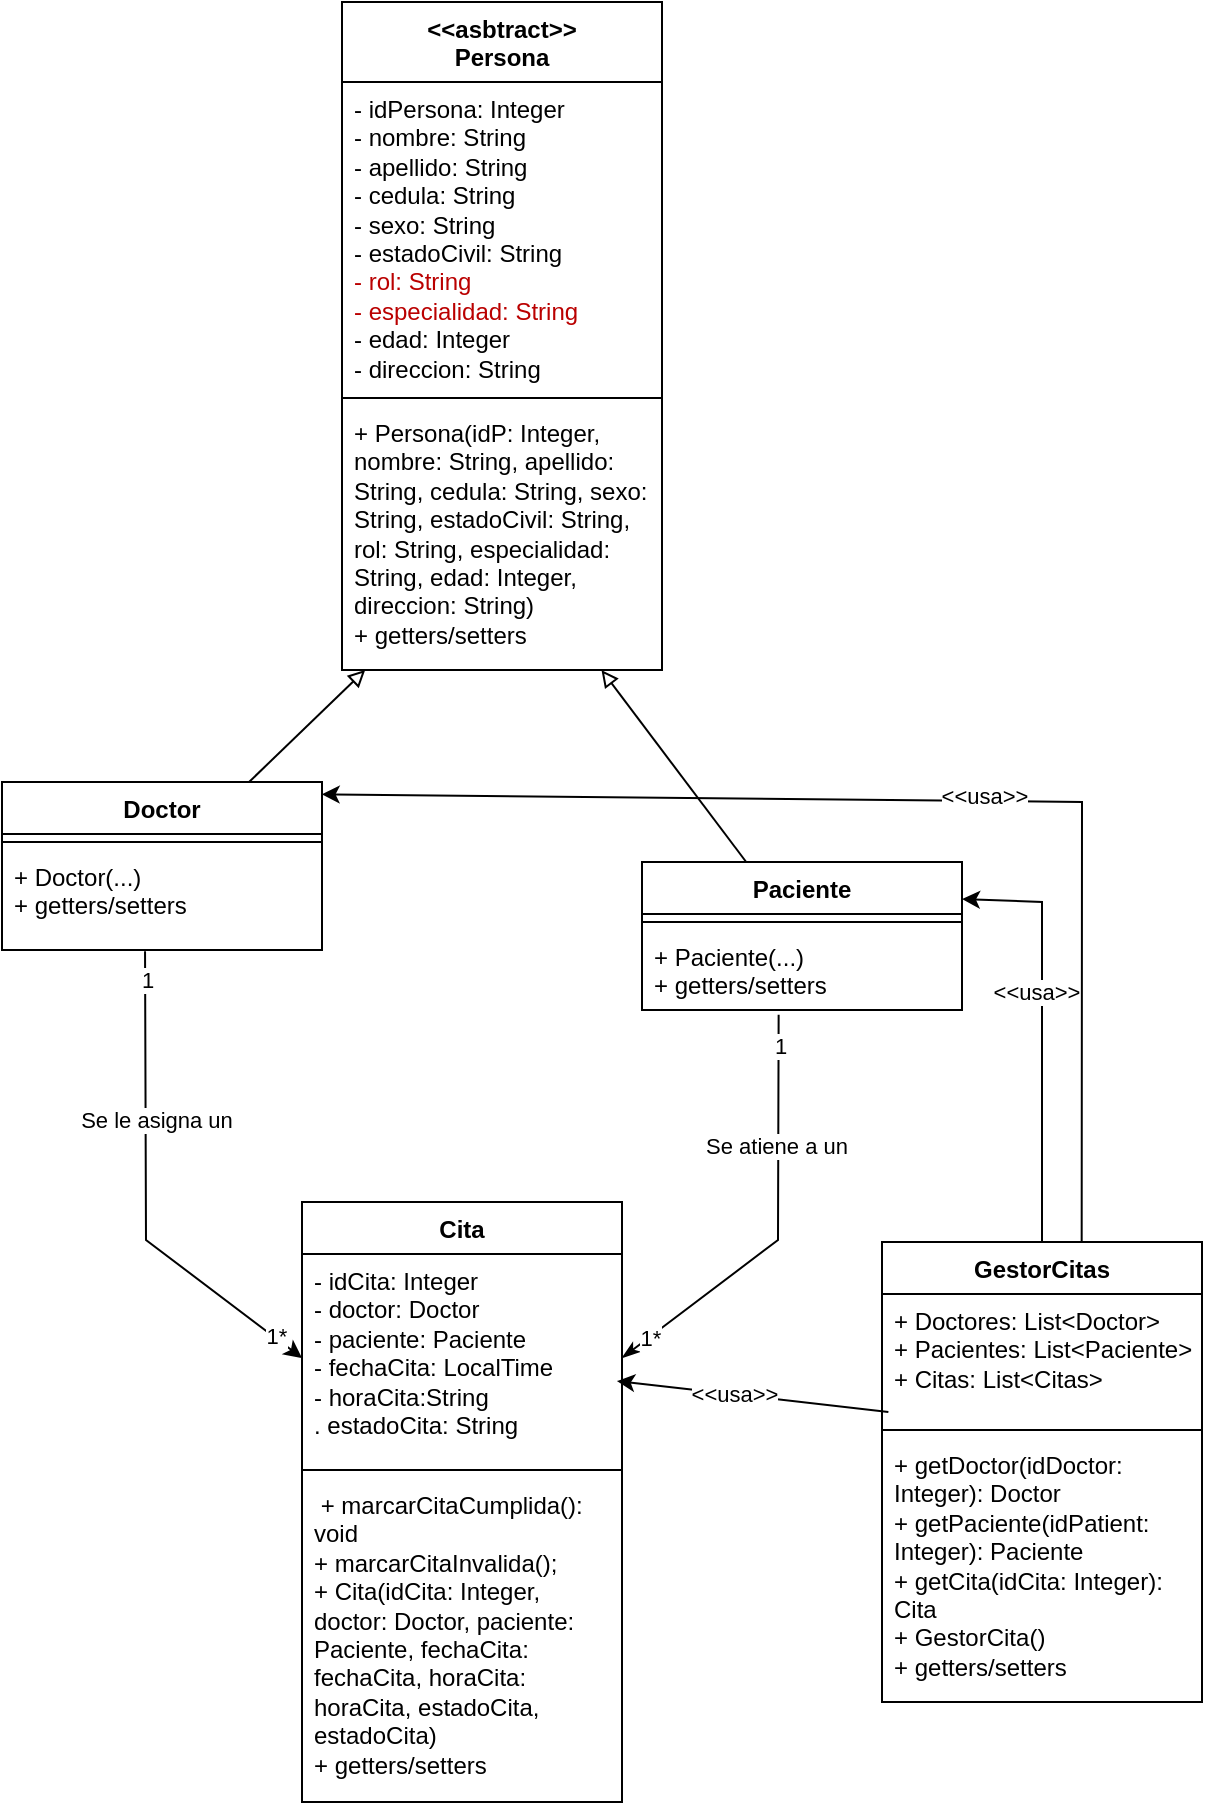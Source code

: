 <mxfile>
    <diagram id="h_7_lzenIFRNBfvhDKCp" name="Page-1">
        <mxGraphModel dx="986" dy="1503" grid="1" gridSize="10" guides="1" tooltips="1" connect="1" arrows="1" fold="1" page="1" pageScale="1" pageWidth="850" pageHeight="1100" math="0" shadow="0">
            <root>
                <mxCell id="0"/>
                <mxCell id="1" parent="0"/>
                <mxCell id="2" value="&amp;lt;&amp;lt;asbtract&amp;gt;&amp;gt;&lt;br&gt;Persona" style="swimlane;fontStyle=1;align=center;verticalAlign=top;childLayout=stackLayout;horizontal=1;startSize=40;horizontalStack=0;resizeParent=1;resizeParentMax=0;resizeLast=0;collapsible=1;marginBottom=0;whiteSpace=wrap;html=1;" parent="1" vertex="1">
                    <mxGeometry x="330" y="-90" width="160" height="334" as="geometry"/>
                </mxCell>
                <mxCell id="3" value="&lt;font style=&quot;color: light-dark(rgb(0, 0, 0), rgb(255, 255, 255));&quot;&gt;- idPersona: Integer&lt;/font&gt;&lt;div&gt;&lt;font style=&quot;color: light-dark(rgb(0, 0, 0), rgb(255, 255, 255));&quot;&gt;- nombre: String&lt;/font&gt;&lt;/div&gt;&lt;div&gt;&lt;font style=&quot;color: light-dark(rgb(0, 0, 0), rgb(255, 255, 255));&quot;&gt;- apellido: String&lt;/font&gt;&lt;/div&gt;&lt;div&gt;&lt;font style=&quot;color: light-dark(rgb(0, 0, 0), rgb(255, 255, 255));&quot;&gt;- cedula: String&lt;br&gt;- sexo: String&lt;/font&gt;&lt;/div&gt;&lt;div&gt;&lt;font style=&quot;color: light-dark(rgb(0, 0, 0), rgb(255, 255, 255));&quot;&gt;- estadoCivil: String&lt;/font&gt;&lt;/div&gt;&lt;div&gt;&lt;font style=&quot;&quot;&gt;&lt;font color=&quot;rgba(0, 0, 0, 0)&quot;&gt;- rol: String&lt;/font&gt;&lt;/font&gt;&lt;/div&gt;&lt;div&gt;&lt;font style=&quot;&quot;&gt;&lt;font color=&quot;rgba(0, 0, 0, 0)&quot;&gt;- especialidad: String&lt;/font&gt;&lt;/font&gt;&lt;/div&gt;&lt;div&gt;&lt;font style=&quot;color: light-dark(rgb(0, 0, 0), rgb(255, 255, 255));&quot;&gt;- edad: Integer&lt;/font&gt;&lt;/div&gt;&lt;div&gt;&lt;font style=&quot;color: light-dark(rgb(0, 0, 0), rgb(255, 255, 255));&quot;&gt;- direccion: String&lt;/font&gt;&lt;/div&gt;" style="text;strokeColor=none;fillColor=none;align=left;verticalAlign=top;spacingLeft=4;spacingRight=4;overflow=hidden;rotatable=0;points=[[0,0.5],[1,0.5]];portConstraint=eastwest;whiteSpace=wrap;html=1;" parent="2" vertex="1">
                    <mxGeometry y="40" width="160" height="154" as="geometry"/>
                </mxCell>
                <mxCell id="4" value="" style="line;strokeWidth=1;fillColor=none;align=left;verticalAlign=middle;spacingTop=-1;spacingLeft=3;spacingRight=3;rotatable=0;labelPosition=right;points=[];portConstraint=eastwest;strokeColor=inherit;" parent="2" vertex="1">
                    <mxGeometry y="194" width="160" height="8" as="geometry"/>
                </mxCell>
                <mxCell id="5" value="&lt;font style=&quot;color: light-dark(rgb(0, 0, 0), rgb(255, 255, 255));&quot;&gt;+ Persona(idP: Integer, nombre: String, apellido: String, cedula: String, sexo: String, estadoCivil: String, rol: String, especialidad: String, edad: Integer, direccion: String)&lt;/font&gt;&lt;div&gt;&lt;font style=&quot;color: light-dark(rgb(0, 0, 0), rgb(255, 255, 255));&quot;&gt;+ getters/setters&amp;nbsp;&lt;/font&gt;&lt;/div&gt;" style="text;strokeColor=none;fillColor=none;align=left;verticalAlign=top;spacingLeft=4;spacingRight=4;overflow=hidden;rotatable=0;points=[[0,0.5],[1,0.5]];portConstraint=eastwest;whiteSpace=wrap;html=1;" parent="2" vertex="1">
                    <mxGeometry y="202" width="160" height="132" as="geometry"/>
                </mxCell>
                <mxCell id="29" style="edgeStyle=none;html=1;endArrow=block;endFill=0;" parent="1" source="6" target="5" edge="1">
                    <mxGeometry relative="1" as="geometry"/>
                </mxCell>
                <mxCell id="6" value="Doctor" style="swimlane;fontStyle=1;align=center;verticalAlign=top;childLayout=stackLayout;horizontal=1;startSize=26;horizontalStack=0;resizeParent=1;resizeParentMax=0;resizeLast=0;collapsible=1;marginBottom=0;whiteSpace=wrap;html=1;" parent="1" vertex="1">
                    <mxGeometry x="160" y="300" width="160" height="84" as="geometry"/>
                </mxCell>
                <mxCell id="8" value="" style="line;strokeWidth=1;fillColor=none;align=left;verticalAlign=middle;spacingTop=-1;spacingLeft=3;spacingRight=3;rotatable=0;labelPosition=right;points=[];portConstraint=eastwest;strokeColor=inherit;" parent="6" vertex="1">
                    <mxGeometry y="26" width="160" height="8" as="geometry"/>
                </mxCell>
                <mxCell id="9" value="&lt;font style=&quot;scrollbar-color: light-dark(#e2e2e2, #4b4b4b)&lt;br/&gt;&#x9;&#x9;&#x9;&#x9;&#x9;light-dark(#fbfbfb, var(--dark-panel-color)); color: light-dark(rgb(0, 0, 0), rgb(255, 255, 255));&quot;&gt;+ Doctor(...)&lt;/font&gt;&lt;div style=&quot;scrollbar-color: light-dark(#e2e2e2, #4b4b4b)&lt;br/&gt;&#x9;&#x9;&#x9;&#x9;&#x9;light-dark(#fbfbfb, var(--dark-panel-color));&quot;&gt;&lt;font style=&quot;scrollbar-color: light-dark(#e2e2e2, #4b4b4b)&lt;br/&gt;&#x9;&#x9;&#x9;&#x9;&#x9;light-dark(#fbfbfb, var(--dark-panel-color)); color: light-dark(rgb(0, 0, 0), rgb(255, 255, 255));&quot;&gt;+ getters/setters&amp;nbsp;&lt;/font&gt;&lt;/div&gt;" style="text;strokeColor=none;fillColor=none;align=left;verticalAlign=top;spacingLeft=4;spacingRight=4;overflow=hidden;rotatable=0;points=[[0,0.5],[1,0.5]];portConstraint=eastwest;whiteSpace=wrap;html=1;" parent="6" vertex="1">
                    <mxGeometry y="34" width="160" height="50" as="geometry"/>
                </mxCell>
                <mxCell id="10" value="Paciente" style="swimlane;fontStyle=1;align=center;verticalAlign=top;childLayout=stackLayout;horizontal=1;startSize=26;horizontalStack=0;resizeParent=1;resizeParentMax=0;resizeLast=0;collapsible=1;marginBottom=0;whiteSpace=wrap;html=1;" parent="1" vertex="1">
                    <mxGeometry x="480" y="340" width="160" height="74" as="geometry"/>
                </mxCell>
                <mxCell id="12" value="" style="line;strokeWidth=1;fillColor=none;align=left;verticalAlign=middle;spacingTop=-1;spacingLeft=3;spacingRight=3;rotatable=0;labelPosition=right;points=[];portConstraint=eastwest;strokeColor=inherit;" parent="10" vertex="1">
                    <mxGeometry y="26" width="160" height="8" as="geometry"/>
                </mxCell>
                <mxCell id="13" value="&lt;font style=&quot;scrollbar-color: light-dark(#e2e2e2, #4b4b4b)&lt;br/&gt;&#x9;&#x9;&#x9;&#x9;&#x9;light-dark(#fbfbfb, var(--dark-panel-color)); color: light-dark(rgb(0, 0, 0), rgb(255, 255, 255));&quot;&gt;+ Paciente(...)&lt;/font&gt;&lt;div style=&quot;scrollbar-color: light-dark(#e2e2e2, #4b4b4b)&lt;br/&gt;&#x9;&#x9;&#x9;&#x9;&#x9;light-dark(#fbfbfb, var(--dark-panel-color));&quot;&gt;&lt;font style=&quot;scrollbar-color: light-dark(#e2e2e2, #4b4b4b)&lt;br/&gt;&#x9;&#x9;&#x9;&#x9;&#x9;light-dark(#fbfbfb, var(--dark-panel-color)); color: light-dark(rgb(0, 0, 0), rgb(255, 255, 255));&quot;&gt;+ getters/setters&amp;nbsp;&lt;/font&gt;&lt;/div&gt;" style="text;strokeColor=none;fillColor=none;align=left;verticalAlign=top;spacingLeft=4;spacingRight=4;overflow=hidden;rotatable=0;points=[[0,0.5],[1,0.5]];portConstraint=eastwest;whiteSpace=wrap;html=1;" parent="10" vertex="1">
                    <mxGeometry y="34" width="160" height="40" as="geometry"/>
                </mxCell>
                <mxCell id="14" value="Cita" style="swimlane;fontStyle=1;align=center;verticalAlign=top;childLayout=stackLayout;horizontal=1;startSize=26;horizontalStack=0;resizeParent=1;resizeParentMax=0;resizeLast=0;collapsible=1;marginBottom=0;whiteSpace=wrap;html=1;" parent="1" vertex="1">
                    <mxGeometry x="310" y="510" width="160" height="300" as="geometry"/>
                </mxCell>
                <mxCell id="15" value="&lt;font style=&quot;color: light-dark(rgb(0, 0, 0), rgb(255, 255, 255));&quot;&gt;- idCita: Integer&lt;/font&gt;&lt;div&gt;&lt;font style=&quot;color: light-dark(rgb(0, 0, 0), rgb(255, 255, 255));&quot;&gt;- doctor: Doctor&lt;/font&gt;&lt;/div&gt;&lt;div&gt;&lt;font style=&quot;&quot;&gt;&lt;font style=&quot;color: light-dark(rgb(0, 0, 0), rgb(255, 255, 255));&quot;&gt;- paciente: Paciente&lt;/font&gt;&lt;/font&gt;&lt;/div&gt;&lt;div&gt;&lt;font style=&quot;&quot;&gt;&lt;font style=&quot;color: light-dark(rgb(0, 0, 0), rgb(255, 255, 255));&quot;&gt;- fechaCita: LocalTime&lt;/font&gt;&lt;/font&gt;&lt;/div&gt;&lt;div&gt;&lt;font style=&quot;&quot;&gt;&lt;font style=&quot;color: light-dark(rgb(0, 0, 0), rgb(255, 255, 255));&quot;&gt;- horaCita:String&lt;/font&gt;&lt;/font&gt;&lt;/div&gt;&lt;div&gt;&lt;font style=&quot;&quot;&gt;&lt;font style=&quot;color: light-dark(rgb(0, 0, 0), rgb(255, 255, 255));&quot;&gt;. estadoCita: String&lt;/font&gt;&lt;/font&gt;&lt;/div&gt;&lt;div&gt;&lt;font style=&quot;&quot;&gt;&lt;font style=&quot;color: light-dark(rgb(0, 0, 0), rgb(255, 255, 255));&quot;&gt;&lt;br&gt;&lt;/font&gt;&lt;/font&gt;&lt;div&gt;&lt;br&gt;&lt;/div&gt;&lt;/div&gt;" style="text;strokeColor=none;fillColor=none;align=left;verticalAlign=top;spacingLeft=4;spacingRight=4;overflow=hidden;rotatable=0;points=[[0,0.5],[1,0.5]];portConstraint=eastwest;whiteSpace=wrap;html=1;" parent="14" vertex="1">
                    <mxGeometry y="26" width="160" height="104" as="geometry"/>
                </mxCell>
                <mxCell id="16" value="" style="line;strokeWidth=1;fillColor=none;align=left;verticalAlign=middle;spacingTop=-1;spacingLeft=3;spacingRight=3;rotatable=0;labelPosition=right;points=[];portConstraint=eastwest;strokeColor=inherit;" parent="14" vertex="1">
                    <mxGeometry y="130" width="160" height="8" as="geometry"/>
                </mxCell>
                <mxCell id="17" value="&lt;font style=&quot;color: light-dark(rgb(0, 0, 0), rgb(255, 255, 255));&quot;&gt;&amp;nbsp;+ marcarCitaCumplida(): void&lt;/font&gt;&lt;div&gt;&lt;font style=&quot;color: light-dark(rgb(0, 0, 0), rgb(255, 255, 255));&quot;&gt;+ marcarCitaInvalida();&lt;/font&gt;&lt;/div&gt;&lt;div&gt;&lt;font style=&quot;&quot;&gt;&lt;font style=&quot;color: light-dark(rgb(0, 0, 0), rgb(255, 255, 255));&quot;&gt;+ Cita(idCita: Integer, doctor: Doctor, paciente: Paciente, fechaCita: fechaCita, horaCita: horaCita, estadoCita, estadoCita)&lt;/font&gt;&lt;/font&gt;&lt;/div&gt;&lt;div&gt;&lt;font style=&quot;&quot;&gt;&lt;font style=&quot;color: light-dark(rgb(0, 0, 0), rgb(255, 255, 255));&quot;&gt;+ getters/setters&lt;/font&gt;&lt;/font&gt;&lt;/div&gt;&lt;div&gt;&lt;font style=&quot;&quot;&gt;&lt;font style=&quot;color: light-dark(rgb(0, 0, 0), rgb(255, 255, 255));&quot;&gt;&lt;br&gt;&lt;/font&gt;&lt;/font&gt;&lt;div&gt;&lt;br&gt;&lt;/div&gt;&lt;/div&gt;" style="text;strokeColor=none;fillColor=none;align=left;verticalAlign=top;spacingLeft=4;spacingRight=4;overflow=hidden;rotatable=0;points=[[0,0.5],[1,0.5]];portConstraint=eastwest;whiteSpace=wrap;html=1;" parent="14" vertex="1">
                    <mxGeometry y="138" width="160" height="162" as="geometry"/>
                </mxCell>
                <mxCell id="19" style="edgeStyle=none;html=1;exitX=0;exitY=0.5;exitDx=0;exitDy=0;entryX=0.447;entryY=1.013;entryDx=0;entryDy=0;entryPerimeter=0;endArrow=none;endFill=0;rounded=0;curved=0;startArrow=classic;startFill=1;" parent="1" source="15" target="9" edge="1">
                    <mxGeometry relative="1" as="geometry">
                        <Array as="points">
                            <mxPoint x="232" y="529"/>
                        </Array>
                    </mxGeometry>
                </mxCell>
                <mxCell id="21" value="Se le asigna un" style="edgeLabel;html=1;align=center;verticalAlign=middle;resizable=0;points=[];" parent="19" vertex="1" connectable="0">
                    <mxGeometry x="0.306" y="-5" relative="1" as="geometry">
                        <mxPoint as="offset"/>
                    </mxGeometry>
                </mxCell>
                <mxCell id="22" value="1*" style="edgeLabel;html=1;align=center;verticalAlign=middle;resizable=0;points=[];" parent="19" vertex="1" connectable="0">
                    <mxGeometry x="-0.853" relative="1" as="geometry">
                        <mxPoint x="1" as="offset"/>
                    </mxGeometry>
                </mxCell>
                <mxCell id="23" value="&amp;nbsp;1" style="edgeLabel;html=1;align=center;verticalAlign=middle;resizable=0;points=[];" parent="19" vertex="1" connectable="0">
                    <mxGeometry x="0.887" y="1" relative="1" as="geometry">
                        <mxPoint as="offset"/>
                    </mxGeometry>
                </mxCell>
                <mxCell id="24" style="edgeStyle=none;html=1;exitX=1;exitY=0.5;exitDx=0;exitDy=0;entryX=0.427;entryY=1.058;entryDx=0;entryDy=0;entryPerimeter=0;rounded=0;curved=0;endArrow=none;endFill=0;startArrow=classicThin;startFill=1;" parent="1" source="15" target="13" edge="1">
                    <mxGeometry relative="1" as="geometry">
                        <Array as="points">
                            <mxPoint x="548" y="529"/>
                        </Array>
                    </mxGeometry>
                </mxCell>
                <mxCell id="25" value="Se atiene a un" style="edgeLabel;html=1;align=center;verticalAlign=middle;resizable=0;points=[];" parent="24" vertex="1" connectable="0">
                    <mxGeometry x="0.38" y="1" relative="1" as="geometry">
                        <mxPoint as="offset"/>
                    </mxGeometry>
                </mxCell>
                <mxCell id="27" value="1" style="edgeLabel;html=1;align=center;verticalAlign=middle;resizable=0;points=[];" parent="24" vertex="1" connectable="0">
                    <mxGeometry x="0.856" relative="1" as="geometry">
                        <mxPoint as="offset"/>
                    </mxGeometry>
                </mxCell>
                <mxCell id="28" value="1*" style="edgeLabel;html=1;align=center;verticalAlign=middle;resizable=0;points=[];" parent="24" vertex="1" connectable="0">
                    <mxGeometry x="-0.835" relative="1" as="geometry">
                        <mxPoint as="offset"/>
                    </mxGeometry>
                </mxCell>
                <mxCell id="30" style="edgeStyle=none;html=1;endArrow=block;endFill=0;" parent="1" source="10" target="5" edge="1">
                    <mxGeometry relative="1" as="geometry"/>
                </mxCell>
                <mxCell id="54" style="edgeStyle=none;html=1;entryX=0.999;entryY=0.073;entryDx=0;entryDy=0;entryPerimeter=0;rounded=0;curved=0;exitX=0.624;exitY=0.007;exitDx=0;exitDy=0;exitPerimeter=0;" edge="1" parent="1" source="39" target="6">
                    <mxGeometry relative="1" as="geometry">
                        <mxPoint x="690.0" y="70" as="targetPoint"/>
                        <mxPoint x="700" y="540" as="sourcePoint"/>
                        <Array as="points">
                            <mxPoint x="700" y="310"/>
                        </Array>
                    </mxGeometry>
                </mxCell>
                <mxCell id="57" value="&amp;lt;&amp;lt;usa&amp;gt;&amp;gt;" style="edgeLabel;html=1;align=center;verticalAlign=middle;resizable=0;points=[];" connectable="0" vertex="1" parent="54">
                    <mxGeometry x="-0.099" y="-3" relative="1" as="geometry">
                        <mxPoint as="offset"/>
                    </mxGeometry>
                </mxCell>
                <mxCell id="58" style="edgeStyle=none;html=1;entryX=1;entryY=0.25;entryDx=0;entryDy=0;strokeColor=default;rounded=0;curved=0;" edge="1" parent="1" source="39" target="10">
                    <mxGeometry relative="1" as="geometry">
                        <mxPoint x="780" y="300" as="targetPoint"/>
                        <Array as="points">
                            <mxPoint x="680" y="360"/>
                        </Array>
                    </mxGeometry>
                </mxCell>
                <mxCell id="59" value="&amp;lt;&amp;lt;usa&amp;gt;&amp;gt;" style="edgeLabel;html=1;align=center;verticalAlign=middle;resizable=0;points=[];" connectable="0" vertex="1" parent="58">
                    <mxGeometry x="0.189" y="3" relative="1" as="geometry">
                        <mxPoint as="offset"/>
                    </mxGeometry>
                </mxCell>
                <mxCell id="39" value="GestorCitas" style="swimlane;fontStyle=1;align=center;verticalAlign=top;childLayout=stackLayout;horizontal=1;startSize=26;horizontalStack=0;resizeParent=1;resizeParentMax=0;resizeLast=0;collapsible=1;marginBottom=0;whiteSpace=wrap;html=1;" parent="1" vertex="1">
                    <mxGeometry x="600" y="530" width="160" height="230" as="geometry"/>
                </mxCell>
                <mxCell id="40" value="&lt;font style=&quot;color: light-dark(rgb(0, 0, 0), rgb(255, 255, 255));&quot;&gt;+ Doctores: List&amp;lt;Doctor&amp;gt;&lt;/font&gt;&lt;div&gt;&lt;font style=&quot;color: light-dark(rgb(0, 0, 0), rgb(255, 255, 255));&quot;&gt;+ Pacientes: List&amp;lt;Paciente&amp;gt;&lt;/font&gt;&lt;/div&gt;&lt;div&gt;&lt;font style=&quot;color: light-dark(rgb(0, 0, 0), rgb(255, 255, 255));&quot;&gt;+ Citas: List&amp;lt;Citas&amp;gt;&lt;/font&gt;&lt;/div&gt;" style="text;strokeColor=none;fillColor=none;align=left;verticalAlign=top;spacingLeft=4;spacingRight=4;overflow=hidden;rotatable=0;points=[[0,0.5],[1,0.5]];portConstraint=eastwest;whiteSpace=wrap;html=1;" parent="39" vertex="1">
                    <mxGeometry y="26" width="160" height="64" as="geometry"/>
                </mxCell>
                <mxCell id="41" value="" style="line;strokeWidth=1;fillColor=none;align=left;verticalAlign=middle;spacingTop=-1;spacingLeft=3;spacingRight=3;rotatable=0;labelPosition=right;points=[];portConstraint=eastwest;strokeColor=inherit;" parent="39" vertex="1">
                    <mxGeometry y="90" width="160" height="8" as="geometry"/>
                </mxCell>
                <mxCell id="42" value="&lt;font style=&quot;color: light-dark(rgb(0, 0, 0), rgb(255, 255, 255));&quot;&gt;+ getDoctor(idDoctor: Integer): Doctor&lt;/font&gt;&lt;div&gt;&lt;font style=&quot;color: light-dark(rgb(0, 0, 0), rgb(255, 255, 255));&quot;&gt;+ getPaciente(idPatient: Integer): Paciente&amp;nbsp;&lt;/font&gt;&lt;/div&gt;&lt;div&gt;&lt;font style=&quot;color: light-dark(rgb(0, 0, 0), rgb(255, 255, 255));&quot;&gt;+ getCita(idCita: Integer): Cita&lt;/font&gt;&lt;/div&gt;&lt;div&gt;&lt;font style=&quot;color: light-dark(rgb(0, 0, 0), rgb(255, 255, 255));&quot;&gt;+ GestorCita()&lt;/font&gt;&lt;/div&gt;&lt;div&gt;&lt;font style=&quot;color: light-dark(rgb(0, 0, 0), rgb(255, 255, 255));&quot;&gt;+ getters/setters&lt;/font&gt;&lt;/div&gt;&lt;div&gt;&lt;br&gt;&lt;/div&gt;" style="text;strokeColor=none;fillColor=none;align=left;verticalAlign=top;spacingLeft=4;spacingRight=4;overflow=hidden;rotatable=0;points=[[0,0.5],[1,0.5]];portConstraint=eastwest;whiteSpace=wrap;html=1;" parent="39" vertex="1">
                    <mxGeometry y="98" width="160" height="132" as="geometry"/>
                </mxCell>
                <mxCell id="60" style="edgeStyle=none;html=1;entryX=0.984;entryY=0.611;entryDx=0;entryDy=0;entryPerimeter=0;exitX=0.02;exitY=0.921;exitDx=0;exitDy=0;exitPerimeter=0;" edge="1" parent="1" source="40" target="15">
                    <mxGeometry relative="1" as="geometry"/>
                </mxCell>
                <mxCell id="61" value="&amp;lt;&amp;lt;usa&amp;gt;&amp;gt;" style="edgeLabel;html=1;align=center;verticalAlign=middle;resizable=0;points=[];" connectable="0" vertex="1" parent="60">
                    <mxGeometry x="0.136" relative="1" as="geometry">
                        <mxPoint as="offset"/>
                    </mxGeometry>
                </mxCell>
            </root>
        </mxGraphModel>
    </diagram>
</mxfile>